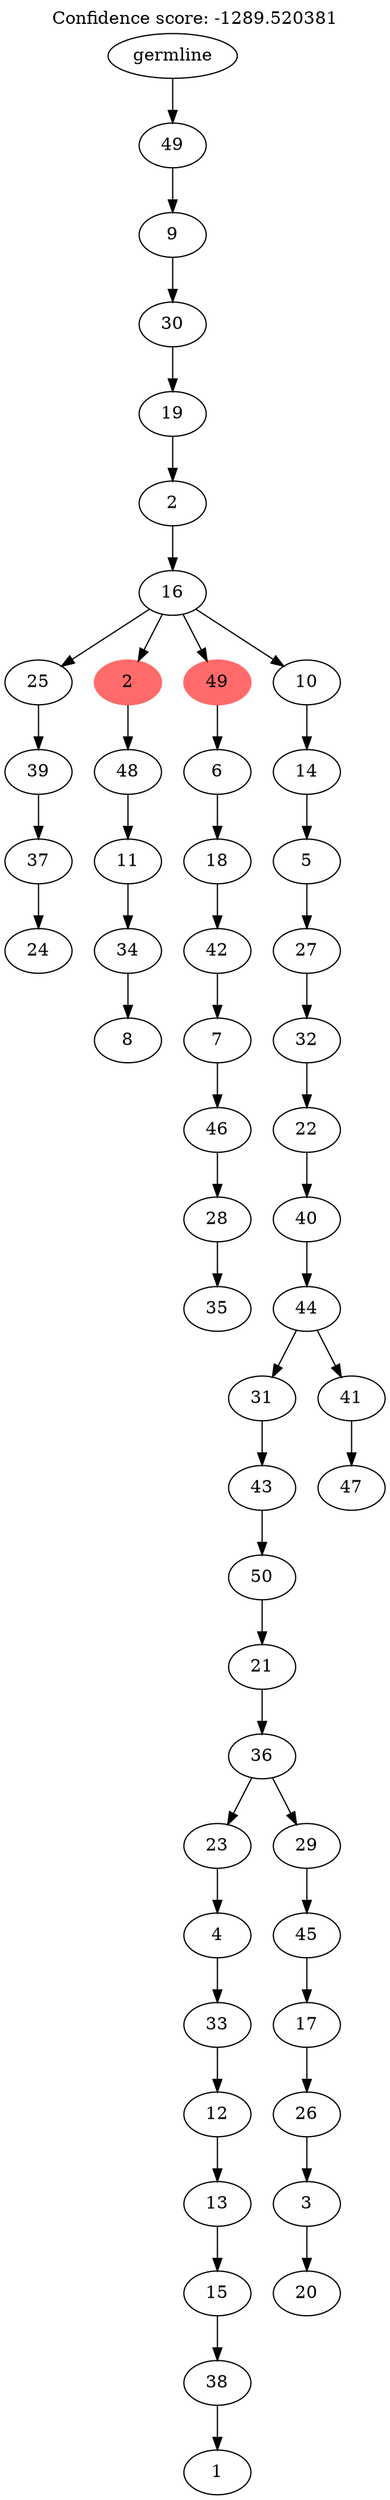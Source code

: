 digraph g {
	"51" -> "52";
	"52" [label="24"];
	"50" -> "51";
	"51" [label="37"];
	"49" -> "50";
	"50" [label="39"];
	"47" -> "48";
	"48" [label="8"];
	"46" -> "47";
	"47" [label="34"];
	"45" -> "46";
	"46" [label="11"];
	"44" -> "45";
	"45" [label="48"];
	"42" -> "43";
	"43" [label="35"];
	"41" -> "42";
	"42" [label="28"];
	"40" -> "41";
	"41" [label="46"];
	"39" -> "40";
	"40" [label="7"];
	"38" -> "39";
	"39" [label="42"];
	"37" -> "38";
	"38" [label="18"];
	"36" -> "37";
	"37" [label="6"];
	"34" -> "35";
	"35" [label="1"];
	"33" -> "34";
	"34" [label="38"];
	"32" -> "33";
	"33" [label="15"];
	"31" -> "32";
	"32" [label="13"];
	"30" -> "31";
	"31" [label="12"];
	"29" -> "30";
	"30" [label="33"];
	"28" -> "29";
	"29" [label="4"];
	"26" -> "27";
	"27" [label="20"];
	"25" -> "26";
	"26" [label="3"];
	"24" -> "25";
	"25" [label="26"];
	"23" -> "24";
	"24" [label="17"];
	"22" -> "23";
	"23" [label="45"];
	"21" -> "22";
	"22" [label="29"];
	"21" -> "28";
	"28" [label="23"];
	"20" -> "21";
	"21" [label="36"];
	"19" -> "20";
	"20" [label="21"];
	"18" -> "19";
	"19" [label="50"];
	"17" -> "18";
	"18" [label="43"];
	"15" -> "16";
	"16" [label="47"];
	"14" -> "15";
	"15" [label="41"];
	"14" -> "17";
	"17" [label="31"];
	"13" -> "14";
	"14" [label="44"];
	"12" -> "13";
	"13" [label="40"];
	"11" -> "12";
	"12" [label="22"];
	"10" -> "11";
	"11" [label="32"];
	"9" -> "10";
	"10" [label="27"];
	"8" -> "9";
	"9" [label="5"];
	"7" -> "8";
	"8" [label="14"];
	"6" -> "7";
	"7" [label="10"];
	"6" -> "36";
	"36" [color=indianred1, style=filled, label="49"];
	"6" -> "44";
	"44" [color=indianred1, style=filled, label="2"];
	"6" -> "49";
	"49" [label="25"];
	"5" -> "6";
	"6" [label="16"];
	"4" -> "5";
	"5" [label="2"];
	"3" -> "4";
	"4" [label="19"];
	"2" -> "3";
	"3" [label="30"];
	"1" -> "2";
	"2" [label="9"];
	"0" -> "1";
	"1" [label="49"];
	"0" [label="germline"];
	labelloc="t";
	label="Confidence score: -1289.520381";
}
